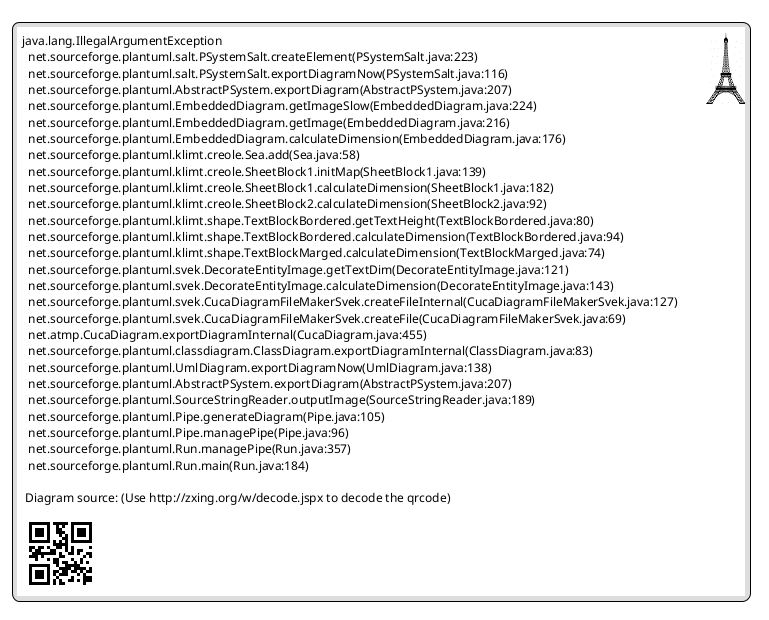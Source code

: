 @startuml
!definelong SearchAccordionView
{
    <b>Action Buttons:

   {[New query]}

   ---
   {* Accordion Query #1 }
   {
       [X] Current extent
       { ^CSV^ | [ Export] |   [Edit] | [Style] |  }

       ---
       <b>Results:
       {#
           Name | Description | Action-Buttons
           Name #2 | Beschreibung #1  | { [Favorite] | [Locate] }
           Name #2 | Beschreibung #2  | { [Favorite] | [Locate] }
       }
   }
   ---
   {* Accordion Query #2 }
   ---
   {* Accordion Query #3 }

   {
       [ ] Current extent
       { ^XLS^ | [ Export] |   [Edit] | [Style] |  }


       <b>Results:

       {#
           Name | Description          | Action-Buttons
           Name #3 | Beschreibung #1   | { [Favorite] | [Locate] }
           Name #2 | Beschreibung #2   | { [Favorite] | [Locate] }
           Name #3 | Beschreibung #3   | { [Favorite] | [Locate] }
       }
       {*
          **Name**: Name #3 |
          **Beschreibung**: Details
       }
   }
}
!enddefinelong

!ifdef SALT
!else
    legend
    {{
    salt
       SearchAccordionView
    }}
    end legend
!endif
@enduml